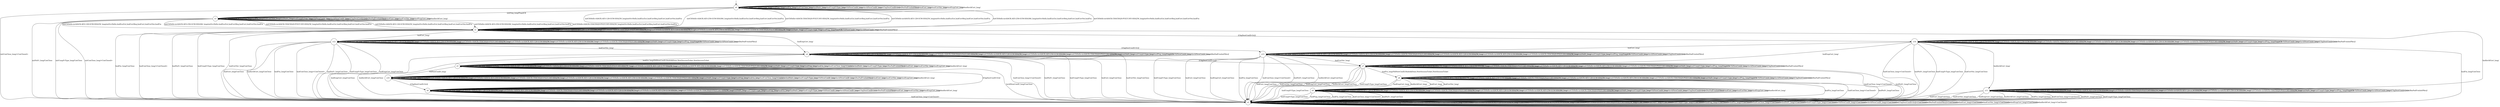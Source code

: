 digraph g {

s0 [shape="circle" label="s0"];
s1 [shape="circle" label="s1"];
s2 [shape="circle" label="s2"];
s3 [shape="circle" label="s3"];
s4 [shape="circle" label="s4"];
s5 [shape="circle" label="s5"];
s6 [shape="circle" label="s6"];
s7 [shape="circle" label="s7"];
s8 [shape="circle" label="s8"];
s9 [shape="circle" label="s9"];
s10 [shape="circle" label="s10"];
s11 [shape="circle" label="s11"];
s12 [shape="circle" label="s12"];
s13 [shape="circle" label="s13"];
s14 [shape="circle" label="s14"];
s0 -> s3 [label="initPing_long/PingACK "];
s0 -> s2 [label="initConClose_long/<ConClosed> "];
s0 -> s1 [label="initCltHello-vldACK:AES-128-GCM-SHA256_long/initSvrHello,hndEncExt,hndCertReq,hndCert,hndCertVer,hndFin "];
s0 -> s1 [label="initCltHello-vldACK:AES-256-GCM-SHA384_long/initSvrHello,hndEncExt,hndCertReq,hndCert,hndCertVer,hndFin "];
s0 -> s1 [label="initCltHello-vldACK:CHACHA20-POLY1305-SHA256_long/initSvrHello,hndEncExt,hndCertReq,hndCert,hndCertVer,hndFin "];
s0 -> s1 [label="initCltHello-invldACK:AES-128-GCM-SHA256_long/initSvrHello,hndEncExt,hndCertReq,hndCert,hndCertVer,hndFin "];
s0 -> s1 [label="initCltHello-invldACK:AES-256-GCM-SHA384_long/initSvrHello,hndEncExt,hndCertReq,hndCert,hndCertVer,hndFin "];
s0 -> s1 [label="initCltHello-invldACK:CHACHA20-POLY1305-SHA256_long/initSvrHello,hndEncExt,hndCertReq,hndCert,hndCertVer,hndFin "];
s0 -> s0 [label="initNoFr_long/ "];
s0 -> s0 [label="initUnxpFrType_long/ "];
s0 -> s0 [label="hndPing_long/ "];
s0 -> s0 [label="hndFin_long/ "];
s0 -> s0 [label="hndConClose_long/ "];
s0 -> s0 [label="hndNoFr_long/ "];
s0 -> s0 [label="hndUnxpFrType_long/ "];
s0 -> s0 [label="VldNewConID_long/ "];
s0 -> s0 [label="InvldNewConID_long/ "];
s0 -> s0 [label="[ChgDestConID-Ori]/ "];
s0 -> s0 [label="[RmPadFrmInitPkts]/ "];
s0 -> s0 [label="hndCert_long/ "];
s0 -> s0 [label="hndCertVer_long/ "];
s0 -> s0 [label="hndEmpCert_long/ "];
s0 -> s0 [label="hndInvldCert_long/ "];
s1 -> s1 [label="initPing_long/ "];
s1 -> s1 [label="initConClose_long/<ConAct> "];
s1 -> s1 [label="initCltHello-vldACK:AES-128-GCM-SHA256_long/ "];
s1 -> s1 [label="initCltHello-vldACK:AES-256-GCM-SHA384_long/ "];
s1 -> s1 [label="initCltHello-vldACK:CHACHA20-POLY1305-SHA256_long/ "];
s1 -> s1 [label="initCltHello-invldACK:AES-128-GCM-SHA256_long/ "];
s1 -> s1 [label="initCltHello-invldACK:AES-256-GCM-SHA384_long/ "];
s1 -> s1 [label="initCltHello-invldACK:CHACHA20-POLY1305-SHA256_long/ "];
s1 -> s1 [label="initNoFr_long/ "];
s1 -> s1 [label="initUnxpFrType_long/ "];
s1 -> s1 [label="hndPing_long/PingACK "];
s1 -> s2 [label="hndFin_long/ConClose "];
s1 -> s2 [label="hndConClose_long/<ConClosed> "];
s1 -> s2 [label="hndNoFr_long/ConClose "];
s1 -> s2 [label="hndUnxpFrType_long/ConClose "];
s1 -> s1 [label="VldNewConID_long/ "];
s1 -> s1 [label="InvldNewConID_long/ "];
s1 -> s14 [label="[ChgDestConID-Ori]/ "];
s1 -> s1 [label="[RmPadFrmInitPkts]/ "];
s1 -> s12 [label="hndCert_long/ "];
s1 -> s2 [label="hndCertVer_long/ConClose "];
s1 -> s4 [label="hndEmpCert_long/ "];
s1 -> s11 [label="hndInvldCert_long/ "];
s2 -> s2 [label="initPing_long/<ConClosed> "];
s2 -> s2 [label="initConClose_long/<ConClosed> "];
s2 -> s2 [label="initCltHello-vldACK:AES-128-GCM-SHA256_long/<ConClosed> "];
s2 -> s2 [label="initCltHello-vldACK:AES-256-GCM-SHA384_long/<ConClosed> "];
s2 -> s2 [label="initCltHello-vldACK:CHACHA20-POLY1305-SHA256_long/<ConClosed> "];
s2 -> s2 [label="initCltHello-invldACK:AES-128-GCM-SHA256_long/<ConClosed> "];
s2 -> s2 [label="initCltHello-invldACK:AES-256-GCM-SHA384_long/<ConClosed> "];
s2 -> s2 [label="initCltHello-invldACK:CHACHA20-POLY1305-SHA256_long/<ConClosed> "];
s2 -> s2 [label="initNoFr_long/<ConClosed> "];
s2 -> s2 [label="initUnxpFrType_long/<ConClosed> "];
s2 -> s2 [label="hndPing_long/<ConClosed> "];
s2 -> s2 [label="hndFin_long/<ConClosed> "];
s2 -> s2 [label="hndConClose_long/<ConClosed> "];
s2 -> s2 [label="hndNoFr_long/<ConClosed> "];
s2 -> s2 [label="hndUnxpFrType_long/<ConClosed> "];
s2 -> s2 [label="VldNewConID_long/<ConClosed> "];
s2 -> s2 [label="InvldNewConID_long/<ConClosed> "];
s2 -> s2 [label="[ChgDestConID-Ori]/<ConClosed> "];
s2 -> s2 [label="[RmPadFrmInitPkts]/<ConClosed> "];
s2 -> s2 [label="hndCert_long/<ConClosed> "];
s2 -> s2 [label="hndCertVer_long/<ConClosed> "];
s2 -> s2 [label="hndEmpCert_long/<ConClosed> "];
s2 -> s2 [label="hndInvldCert_long/<ConClosed> "];
s3 -> s3 [label="initPing_long/PingACK "];
s3 -> s2 [label="initConClose_long/<ConClosed> "];
s3 -> s1 [label="initCltHello-vldACK:AES-128-GCM-SHA256_long/initSvrHello,hndEncExt,hndCertReq,hndCert,hndCertVer,hndFin "];
s3 -> s1 [label="initCltHello-vldACK:AES-256-GCM-SHA384_long/initSvrHello,hndEncExt,hndCertReq,hndCert,hndCertVer,hndFin "];
s3 -> s1 [label="initCltHello-vldACK:CHACHA20-POLY1305-SHA256_long/initSvrHello,hndEncExt,hndCertReq,hndCert,hndCertVer,hndFin "];
s3 -> s1 [label="initCltHello-invldACK:AES-128-GCM-SHA256_long/initSvrHello,hndEncExt,hndCertReq,hndCert,hndCertVer,hndFin "];
s3 -> s1 [label="initCltHello-invldACK:AES-256-GCM-SHA384_long/initSvrHello,hndEncExt,hndCertReq,hndCert,hndCertVer,hndFin "];
s3 -> s1 [label="initCltHello-invldACK:CHACHA20-POLY1305-SHA256_long/initSvrHello,hndEncExt,hndCertReq,hndCert,hndCertVer,hndFin "];
s3 -> s2 [label="initNoFr_long/ConClose "];
s3 -> s2 [label="initUnxpFrType_long/ConClose "];
s3 -> s3 [label="hndPing_long/ "];
s3 -> s3 [label="hndFin_long/ "];
s3 -> s3 [label="hndConClose_long/ "];
s3 -> s3 [label="hndNoFr_long/ "];
s3 -> s3 [label="hndUnxpFrType_long/ "];
s3 -> s3 [label="VldNewConID_long/ "];
s3 -> s3 [label="InvldNewConID_long/ "];
s3 -> s3 [label="[ChgDestConID-Ori]/ "];
s3 -> s3 [label="[RmPadFrmInitPkts]/ "];
s3 -> s3 [label="hndCert_long/ "];
s3 -> s3 [label="hndCertVer_long/ "];
s3 -> s3 [label="hndEmpCert_long/ "];
s3 -> s3 [label="hndInvldCert_long/ "];
s4 -> s4 [label="initPing_long/ "];
s4 -> s4 [label="initConClose_long/<ConAct> "];
s4 -> s4 [label="initCltHello-vldACK:AES-128-GCM-SHA256_long/ "];
s4 -> s4 [label="initCltHello-vldACK:AES-256-GCM-SHA384_long/ "];
s4 -> s4 [label="initCltHello-vldACK:CHACHA20-POLY1305-SHA256_long/ "];
s4 -> s4 [label="initCltHello-invldACK:AES-128-GCM-SHA256_long/ "];
s4 -> s4 [label="initCltHello-invldACK:AES-256-GCM-SHA384_long/ "];
s4 -> s4 [label="initCltHello-invldACK:CHACHA20-POLY1305-SHA256_long/ "];
s4 -> s4 [label="initNoFr_long/ "];
s4 -> s4 [label="initUnxpFrType_long/ "];
s4 -> s4 [label="hndPing_long/PingACK "];
s4 -> s5 [label="hndFin_long/VldNewConID,HndshkDone,NewSessionTicket,NewSessionTicket "];
s4 -> s2 [label="hndConClose_long/<ConClosed> "];
s4 -> s2 [label="hndNoFr_long/ConClose "];
s4 -> s2 [label="hndUnxpFrType_long/ConClose "];
s4 -> s4 [label="VldNewConID_long/ "];
s4 -> s4 [label="InvldNewConID_long/ "];
s4 -> s7 [label="[ChgDestConID-Ori]/ "];
s4 -> s4 [label="[RmPadFrmInitPkts]/ "];
s4 -> s2 [label="hndCert_long/ConClose "];
s4 -> s2 [label="hndCertVer_long/ConClose "];
s4 -> s2 [label="hndEmpCert_long/ConClose "];
s4 -> s2 [label="hndInvldCert_long/ConClose "];
s5 -> s5 [label="initPing_long/ "];
s5 -> s5 [label="initConClose_long/<ConAct> "];
s5 -> s5 [label="initCltHello-vldACK:AES-128-GCM-SHA256_long/ "];
s5 -> s5 [label="initCltHello-vldACK:AES-256-GCM-SHA384_long/ "];
s5 -> s5 [label="initCltHello-vldACK:CHACHA20-POLY1305-SHA256_long/ "];
s5 -> s5 [label="initCltHello-invldACK:AES-128-GCM-SHA256_long/ "];
s5 -> s5 [label="initCltHello-invldACK:AES-256-GCM-SHA384_long/ "];
s5 -> s5 [label="initCltHello-invldACK:CHACHA20-POLY1305-SHA256_long/ "];
s5 -> s5 [label="initNoFr_long/ "];
s5 -> s5 [label="initUnxpFrType_long/ "];
s5 -> s5 [label="hndPing_long/ "];
s5 -> s5 [label="hndFin_long/ "];
s5 -> s5 [label="hndConClose_long/<ConAct> "];
s5 -> s5 [label="hndNoFr_long/ "];
s5 -> s5 [label="hndUnxpFrType_long/ "];
s5 -> s10 [label="VldNewConID_long/ "];
s5 -> s2 [label="InvldNewConID_long/ConClose "];
s5 -> s6 [label="[ChgDestConID-Ori]/ "];
s5 -> s5 [label="[RmPadFrmInitPkts]/ "];
s5 -> s5 [label="hndCert_long/ "];
s5 -> s5 [label="hndCertVer_long/ "];
s5 -> s5 [label="hndEmpCert_long/ "];
s5 -> s5 [label="hndInvldCert_long/ "];
s6 -> s6 [label="initPing_long/ "];
s6 -> s6 [label="initConClose_long/ "];
s6 -> s6 [label="initCltHello-vldACK:AES-128-GCM-SHA256_long/ "];
s6 -> s6 [label="initCltHello-vldACK:AES-256-GCM-SHA384_long/ "];
s6 -> s6 [label="initCltHello-vldACK:CHACHA20-POLY1305-SHA256_long/ "];
s6 -> s6 [label="initCltHello-invldACK:AES-128-GCM-SHA256_long/ "];
s6 -> s6 [label="initCltHello-invldACK:AES-256-GCM-SHA384_long/ "];
s6 -> s6 [label="initCltHello-invldACK:CHACHA20-POLY1305-SHA256_long/ "];
s6 -> s6 [label="initNoFr_long/ "];
s6 -> s6 [label="initUnxpFrType_long/ "];
s6 -> s6 [label="hndPing_long/ "];
s6 -> s6 [label="hndFin_long/ "];
s6 -> s2 [label="hndConClose_long/<ConClosed> "];
s6 -> s6 [label="hndNoFr_long/ "];
s6 -> s6 [label="hndUnxpFrType_long/ "];
s6 -> s6 [label="VldNewConID_long/ "];
s6 -> s6 [label="InvldNewConID_long/ "];
s6 -> s6 [label="[ChgDestConID-Ori]/ "];
s6 -> s6 [label="[RmPadFrmInitPkts]/ "];
s6 -> s6 [label="hndCert_long/ "];
s6 -> s6 [label="hndCertVer_long/ "];
s6 -> s6 [label="hndEmpCert_long/ "];
s6 -> s6 [label="hndInvldCert_long/ "];
s7 -> s7 [label="initPing_long/ "];
s7 -> s7 [label="initConClose_long/<ConAct> "];
s7 -> s7 [label="initCltHello-vldACK:AES-128-GCM-SHA256_long/ "];
s7 -> s7 [label="initCltHello-vldACK:AES-256-GCM-SHA384_long/ "];
s7 -> s7 [label="initCltHello-vldACK:CHACHA20-POLY1305-SHA256_long/ "];
s7 -> s7 [label="initCltHello-invldACK:AES-128-GCM-SHA256_long/ "];
s7 -> s7 [label="initCltHello-invldACK:AES-256-GCM-SHA384_long/ "];
s7 -> s7 [label="initCltHello-invldACK:CHACHA20-POLY1305-SHA256_long/ "];
s7 -> s7 [label="initNoFr_long/ "];
s7 -> s7 [label="initUnxpFrType_long/ "];
s7 -> s7 [label="hndPing_long/PingACK "];
s7 -> s8 [label="hndFin_long/VldNewConID,HndshkDone,NewSessionTicket,NewSessionTicket "];
s7 -> s2 [label="hndConClose_long/<ConClosed> "];
s7 -> s2 [label="hndNoFr_long/ConClose "];
s7 -> s2 [label="hndUnxpFrType_long/ConClose "];
s7 -> s7 [label="VldNewConID_long/ "];
s7 -> s7 [label="InvldNewConID_long/ "];
s7 -> s7 [label="[ChgDestConID-Ori]/ "];
s7 -> s7 [label="[RmPadFrmInitPkts]/ "];
s7 -> s2 [label="hndCert_long/ConClose "];
s7 -> s2 [label="hndCertVer_long/ConClose "];
s7 -> s2 [label="hndEmpCert_long/ConClose "];
s7 -> s2 [label="hndInvldCert_long/ConClose "];
s8 -> s8 [label="initPing_long/ "];
s8 -> s8 [label="initConClose_long/ "];
s8 -> s8 [label="initCltHello-vldACK:AES-128-GCM-SHA256_long/ "];
s8 -> s8 [label="initCltHello-vldACK:AES-256-GCM-SHA384_long/ "];
s8 -> s8 [label="initCltHello-vldACK:CHACHA20-POLY1305-SHA256_long/ "];
s8 -> s8 [label="initCltHello-invldACK:AES-128-GCM-SHA256_long/ "];
s8 -> s8 [label="initCltHello-invldACK:AES-256-GCM-SHA384_long/ "];
s8 -> s8 [label="initCltHello-invldACK:CHACHA20-POLY1305-SHA256_long/ "];
s8 -> s8 [label="initNoFr_long/ "];
s8 -> s8 [label="initUnxpFrType_long/ "];
s8 -> s8 [label="hndPing_long/PingACK "];
s8 -> s2 [label="hndFin_long/ConClose "];
s8 -> s2 [label="hndConClose_long/<ConClosed> "];
s8 -> s2 [label="hndNoFr_long/ConClose "];
s8 -> s2 [label="hndUnxpFrType_long/ConClose "];
s8 -> s8 [label="VldNewConID_long/ "];
s8 -> s8 [label="InvldNewConID_long/ "];
s8 -> s8 [label="[ChgDestConID-Ori]/ "];
s8 -> s8 [label="[RmPadFrmInitPkts]/ "];
s8 -> s9 [label="hndCert_long/ "];
s8 -> s9 [label="hndCertVer_long/ "];
s8 -> s9 [label="hndEmpCert_long/ "];
s8 -> s9 [label="hndInvldCert_long/ "];
s9 -> s9 [label="initPing_long/ "];
s9 -> s9 [label="initConClose_long/ "];
s9 -> s9 [label="initCltHello-vldACK:AES-128-GCM-SHA256_long/ "];
s9 -> s9 [label="initCltHello-vldACK:AES-256-GCM-SHA384_long/ "];
s9 -> s9 [label="initCltHello-vldACK:CHACHA20-POLY1305-SHA256_long/ "];
s9 -> s9 [label="initCltHello-invldACK:AES-128-GCM-SHA256_long/ "];
s9 -> s9 [label="initCltHello-invldACK:AES-256-GCM-SHA384_long/ "];
s9 -> s9 [label="initCltHello-invldACK:CHACHA20-POLY1305-SHA256_long/ "];
s9 -> s9 [label="initNoFr_long/ "];
s9 -> s9 [label="initUnxpFrType_long/ "];
s9 -> s2 [label="hndPing_long/ConClose "];
s9 -> s2 [label="hndFin_long/ConClose "];
s9 -> s2 [label="hndConClose_long/<ConClosed> "];
s9 -> s2 [label="hndNoFr_long/ConClose "];
s9 -> s2 [label="hndUnxpFrType_long/ConClose "];
s9 -> s9 [label="VldNewConID_long/ "];
s9 -> s9 [label="InvldNewConID_long/ "];
s9 -> s9 [label="[ChgDestConID-Ori]/ "];
s9 -> s9 [label="[RmPadFrmInitPkts]/ "];
s9 -> s9 [label="hndCert_long/ "];
s9 -> s9 [label="hndCertVer_long/ "];
s9 -> s9 [label="hndEmpCert_long/ "];
s9 -> s9 [label="hndInvldCert_long/ "];
s10 -> s10 [label="initPing_long/ "];
s10 -> s10 [label="initConClose_long/<ConAct> "];
s10 -> s10 [label="initCltHello-vldACK:AES-128-GCM-SHA256_long/ "];
s10 -> s10 [label="initCltHello-vldACK:AES-256-GCM-SHA384_long/ "];
s10 -> s10 [label="initCltHello-vldACK:CHACHA20-POLY1305-SHA256_long/ "];
s10 -> s10 [label="initCltHello-invldACK:AES-128-GCM-SHA256_long/ "];
s10 -> s10 [label="initCltHello-invldACK:AES-256-GCM-SHA384_long/ "];
s10 -> s10 [label="initCltHello-invldACK:CHACHA20-POLY1305-SHA256_long/ "];
s10 -> s10 [label="initNoFr_long/ "];
s10 -> s10 [label="initUnxpFrType_long/ "];
s10 -> s10 [label="hndPing_long/ "];
s10 -> s10 [label="hndFin_long/ "];
s10 -> s10 [label="hndConClose_long/<ConAct> "];
s10 -> s10 [label="hndNoFr_long/ "];
s10 -> s10 [label="hndUnxpFrType_long/ "];
s10 -> s10 [label="VldNewConID_long/ "];
s10 -> s10 [label="InvldNewConID_long/ "];
s10 -> s6 [label="[ChgDestConID-Ori]/ "];
s10 -> s10 [label="[RmPadFrmInitPkts]/ "];
s10 -> s10 [label="hndCert_long/ "];
s10 -> s10 [label="hndCertVer_long/ "];
s10 -> s10 [label="hndEmpCert_long/ "];
s10 -> s10 [label="hndInvldCert_long/ "];
s11 -> s11 [label="initPing_long/ "];
s11 -> s11 [label="initConClose_long/<ConAct> "];
s11 -> s11 [label="initCltHello-vldACK:AES-128-GCM-SHA256_long/ "];
s11 -> s11 [label="initCltHello-vldACK:AES-256-GCM-SHA384_long/ "];
s11 -> s11 [label="initCltHello-vldACK:CHACHA20-POLY1305-SHA256_long/ "];
s11 -> s11 [label="initCltHello-invldACK:AES-128-GCM-SHA256_long/ "];
s11 -> s11 [label="initCltHello-invldACK:AES-256-GCM-SHA384_long/ "];
s11 -> s11 [label="initCltHello-invldACK:CHACHA20-POLY1305-SHA256_long/ "];
s11 -> s11 [label="initNoFr_long/ "];
s11 -> s11 [label="initUnxpFrType_long/ "];
s11 -> s11 [label="hndPing_long/PingACK "];
s11 -> s2 [label="hndFin_long/ConClose "];
s11 -> s2 [label="hndConClose_long/<ConClosed> "];
s11 -> s2 [label="hndNoFr_long/ConClose "];
s11 -> s2 [label="hndUnxpFrType_long/ConClose "];
s11 -> s11 [label="VldNewConID_long/ "];
s11 -> s11 [label="InvldNewConID_long/ "];
s11 -> s11 [label="[ChgDestConID-Ori]/ "];
s11 -> s11 [label="[RmPadFrmInitPkts]/ "];
s11 -> s2 [label="hndCert_long/ConClose "];
s11 -> s2 [label="hndCertVer_long/ConClose "];
s11 -> s2 [label="hndEmpCert_long/ConClose "];
s11 -> s2 [label="hndInvldCert_long/ConClose "];
s12 -> s12 [label="initPing_long/ "];
s12 -> s12 [label="initConClose_long/<ConAct> "];
s12 -> s12 [label="initCltHello-vldACK:AES-128-GCM-SHA256_long/ "];
s12 -> s12 [label="initCltHello-vldACK:AES-256-GCM-SHA384_long/ "];
s12 -> s12 [label="initCltHello-vldACK:CHACHA20-POLY1305-SHA256_long/ "];
s12 -> s12 [label="initCltHello-invldACK:AES-128-GCM-SHA256_long/ "];
s12 -> s12 [label="initCltHello-invldACK:AES-256-GCM-SHA384_long/ "];
s12 -> s12 [label="initCltHello-invldACK:CHACHA20-POLY1305-SHA256_long/ "];
s12 -> s12 [label="initNoFr_long/ "];
s12 -> s12 [label="initUnxpFrType_long/ "];
s12 -> s12 [label="hndPing_long/PingACK "];
s12 -> s2 [label="hndFin_long/ConClose "];
s12 -> s2 [label="hndConClose_long/<ConClosed> "];
s12 -> s2 [label="hndNoFr_long/ConClose "];
s12 -> s2 [label="hndUnxpFrType_long/ConClose "];
s12 -> s12 [label="VldNewConID_long/ "];
s12 -> s12 [label="InvldNewConID_long/ "];
s12 -> s13 [label="[ChgDestConID-Ori]/ "];
s12 -> s12 [label="[RmPadFrmInitPkts]/ "];
s12 -> s2 [label="hndCert_long/ConClose "];
s12 -> s4 [label="hndCertVer_long/ "];
s12 -> s2 [label="hndEmpCert_long/ConClose "];
s12 -> s2 [label="hndInvldCert_long/ConClose "];
s13 -> s13 [label="initPing_long/ "];
s13 -> s13 [label="initConClose_long/<ConAct> "];
s13 -> s13 [label="initCltHello-vldACK:AES-128-GCM-SHA256_long/ "];
s13 -> s13 [label="initCltHello-vldACK:AES-256-GCM-SHA384_long/ "];
s13 -> s13 [label="initCltHello-vldACK:CHACHA20-POLY1305-SHA256_long/ "];
s13 -> s13 [label="initCltHello-invldACK:AES-128-GCM-SHA256_long/ "];
s13 -> s13 [label="initCltHello-invldACK:AES-256-GCM-SHA384_long/ "];
s13 -> s13 [label="initCltHello-invldACK:CHACHA20-POLY1305-SHA256_long/ "];
s13 -> s13 [label="initNoFr_long/ "];
s13 -> s13 [label="initUnxpFrType_long/ "];
s13 -> s13 [label="hndPing_long/PingACK "];
s13 -> s2 [label="hndFin_long/ConClose "];
s13 -> s2 [label="hndConClose_long/<ConClosed> "];
s13 -> s2 [label="hndNoFr_long/ConClose "];
s13 -> s2 [label="hndUnxpFrType_long/ConClose "];
s13 -> s13 [label="VldNewConID_long/ "];
s13 -> s13 [label="InvldNewConID_long/ "];
s13 -> s13 [label="[ChgDestConID-Ori]/ "];
s13 -> s13 [label="[RmPadFrmInitPkts]/ "];
s13 -> s2 [label="hndCert_long/ConClose "];
s13 -> s7 [label="hndCertVer_long/ "];
s13 -> s2 [label="hndEmpCert_long/ConClose "];
s13 -> s2 [label="hndInvldCert_long/ConClose "];
s14 -> s14 [label="initPing_long/ "];
s14 -> s14 [label="initConClose_long/<ConAct> "];
s14 -> s14 [label="initCltHello-vldACK:AES-128-GCM-SHA256_long/ "];
s14 -> s14 [label="initCltHello-vldACK:AES-256-GCM-SHA384_long/ "];
s14 -> s14 [label="initCltHello-vldACK:CHACHA20-POLY1305-SHA256_long/ "];
s14 -> s14 [label="initCltHello-invldACK:AES-128-GCM-SHA256_long/ "];
s14 -> s14 [label="initCltHello-invldACK:AES-256-GCM-SHA384_long/ "];
s14 -> s14 [label="initCltHello-invldACK:CHACHA20-POLY1305-SHA256_long/ "];
s14 -> s14 [label="initNoFr_long/ "];
s14 -> s14 [label="initUnxpFrType_long/ "];
s14 -> s14 [label="hndPing_long/PingACK "];
s14 -> s2 [label="hndFin_long/ConClose "];
s14 -> s2 [label="hndConClose_long/<ConClosed> "];
s14 -> s2 [label="hndNoFr_long/ConClose "];
s14 -> s2 [label="hndUnxpFrType_long/ConClose "];
s14 -> s14 [label="VldNewConID_long/ "];
s14 -> s14 [label="InvldNewConID_long/ "];
s14 -> s14 [label="[ChgDestConID-Ori]/ "];
s14 -> s14 [label="[RmPadFrmInitPkts]/ "];
s14 -> s13 [label="hndCert_long/ "];
s14 -> s2 [label="hndCertVer_long/ConClose "];
s14 -> s7 [label="hndEmpCert_long/ "];
s14 -> s11 [label="hndInvldCert_long/ "];

__start0 [label="" shape="none" width="0" height="0"];
__start0 -> s0;

}
